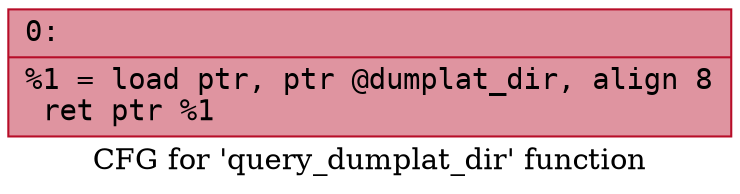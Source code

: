digraph "CFG for 'query_dumplat_dir' function" {
	label="CFG for 'query_dumplat_dir' function";

	Node0x6000031fa990 [shape=record,color="#b70d28ff", style=filled, fillcolor="#b70d2870" fontname="Courier",label="{0:\l|  %1 = load ptr, ptr @dumplat_dir, align 8\l  ret ptr %1\l}"];
}
